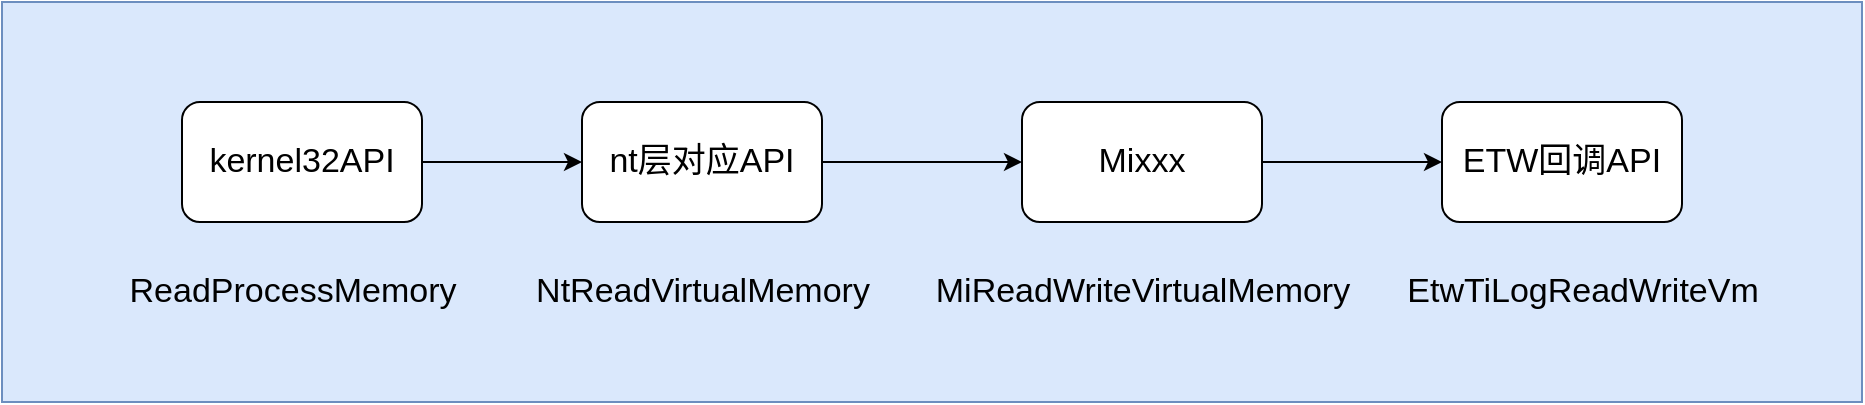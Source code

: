 <mxfile version="27.2.0">
  <diagram name="第 1 页" id="d-FjC6e2lD_7AKDCFH2p">
    <mxGraphModel dx="1971" dy="1118" grid="1" gridSize="10" guides="1" tooltips="1" connect="1" arrows="1" fold="1" page="1" pageScale="1" pageWidth="827" pageHeight="1169" math="0" shadow="0">
      <root>
        <mxCell id="0" />
        <mxCell id="1" parent="0" />
        <mxCell id="M6vXVPV5bqtyOgdewVyb-12" value="" style="rounded=0;whiteSpace=wrap;html=1;fillColor=#dae8fc;strokeColor=#6c8ebf;" vertex="1" parent="1">
          <mxGeometry x="50" y="460" width="930" height="200" as="geometry" />
        </mxCell>
        <mxCell id="M6vXVPV5bqtyOgdewVyb-3" value="" style="edgeStyle=orthogonalEdgeStyle;rounded=0;orthogonalLoop=1;jettySize=auto;html=1;fontSize=17;" edge="1" parent="1" source="M6vXVPV5bqtyOgdewVyb-1" target="M6vXVPV5bqtyOgdewVyb-2">
          <mxGeometry relative="1" as="geometry" />
        </mxCell>
        <mxCell id="M6vXVPV5bqtyOgdewVyb-1" value="kernel32API" style="rounded=1;whiteSpace=wrap;html=1;fontSize=17;" vertex="1" parent="1">
          <mxGeometry x="140" y="510" width="120" height="60" as="geometry" />
        </mxCell>
        <mxCell id="M6vXVPV5bqtyOgdewVyb-5" value="" style="edgeStyle=orthogonalEdgeStyle;rounded=0;orthogonalLoop=1;jettySize=auto;html=1;fontSize=17;" edge="1" parent="1" source="M6vXVPV5bqtyOgdewVyb-2" target="M6vXVPV5bqtyOgdewVyb-4">
          <mxGeometry relative="1" as="geometry" />
        </mxCell>
        <mxCell id="M6vXVPV5bqtyOgdewVyb-2" value="nt层对应API" style="rounded=1;whiteSpace=wrap;html=1;fontSize=17;" vertex="1" parent="1">
          <mxGeometry x="340" y="510" width="120" height="60" as="geometry" />
        </mxCell>
        <mxCell id="M6vXVPV5bqtyOgdewVyb-7" value="" style="edgeStyle=orthogonalEdgeStyle;rounded=0;orthogonalLoop=1;jettySize=auto;html=1;fontSize=17;" edge="1" parent="1" source="M6vXVPV5bqtyOgdewVyb-4" target="M6vXVPV5bqtyOgdewVyb-6">
          <mxGeometry relative="1" as="geometry" />
        </mxCell>
        <mxCell id="M6vXVPV5bqtyOgdewVyb-4" value="Mixxx" style="rounded=1;whiteSpace=wrap;html=1;fontSize=17;" vertex="1" parent="1">
          <mxGeometry x="560" y="510" width="120" height="60" as="geometry" />
        </mxCell>
        <mxCell id="M6vXVPV5bqtyOgdewVyb-6" value="ETW回调API" style="rounded=1;whiteSpace=wrap;html=1;fontSize=17;" vertex="1" parent="1">
          <mxGeometry x="770" y="510" width="120" height="60" as="geometry" />
        </mxCell>
        <mxCell id="M6vXVPV5bqtyOgdewVyb-8" value="ReadProcessMemory" style="text;html=1;align=center;verticalAlign=middle;resizable=0;points=[];autosize=1;strokeColor=none;fillColor=none;fontSize=17;" vertex="1" parent="1">
          <mxGeometry x="100" y="590" width="190" height="30" as="geometry" />
        </mxCell>
        <mxCell id="M6vXVPV5bqtyOgdewVyb-9" value="NtReadVirtualMemory" style="text;html=1;align=center;verticalAlign=middle;resizable=0;points=[];autosize=1;strokeColor=none;fillColor=none;fontSize=17;" vertex="1" parent="1">
          <mxGeometry x="305" y="590" width="190" height="30" as="geometry" />
        </mxCell>
        <mxCell id="M6vXVPV5bqtyOgdewVyb-10" value="MiReadWriteVirtualMemory" style="text;html=1;align=center;verticalAlign=middle;resizable=0;points=[];autosize=1;strokeColor=none;fillColor=none;fontSize=17;" vertex="1" parent="1">
          <mxGeometry x="505" y="590" width="230" height="30" as="geometry" />
        </mxCell>
        <mxCell id="M6vXVPV5bqtyOgdewVyb-11" value="EtwTiLogReadWriteVm" style="text;html=1;align=center;verticalAlign=middle;resizable=0;points=[];autosize=1;strokeColor=none;fillColor=none;fontSize=17;" vertex="1" parent="1">
          <mxGeometry x="740" y="590" width="200" height="30" as="geometry" />
        </mxCell>
      </root>
    </mxGraphModel>
  </diagram>
</mxfile>
